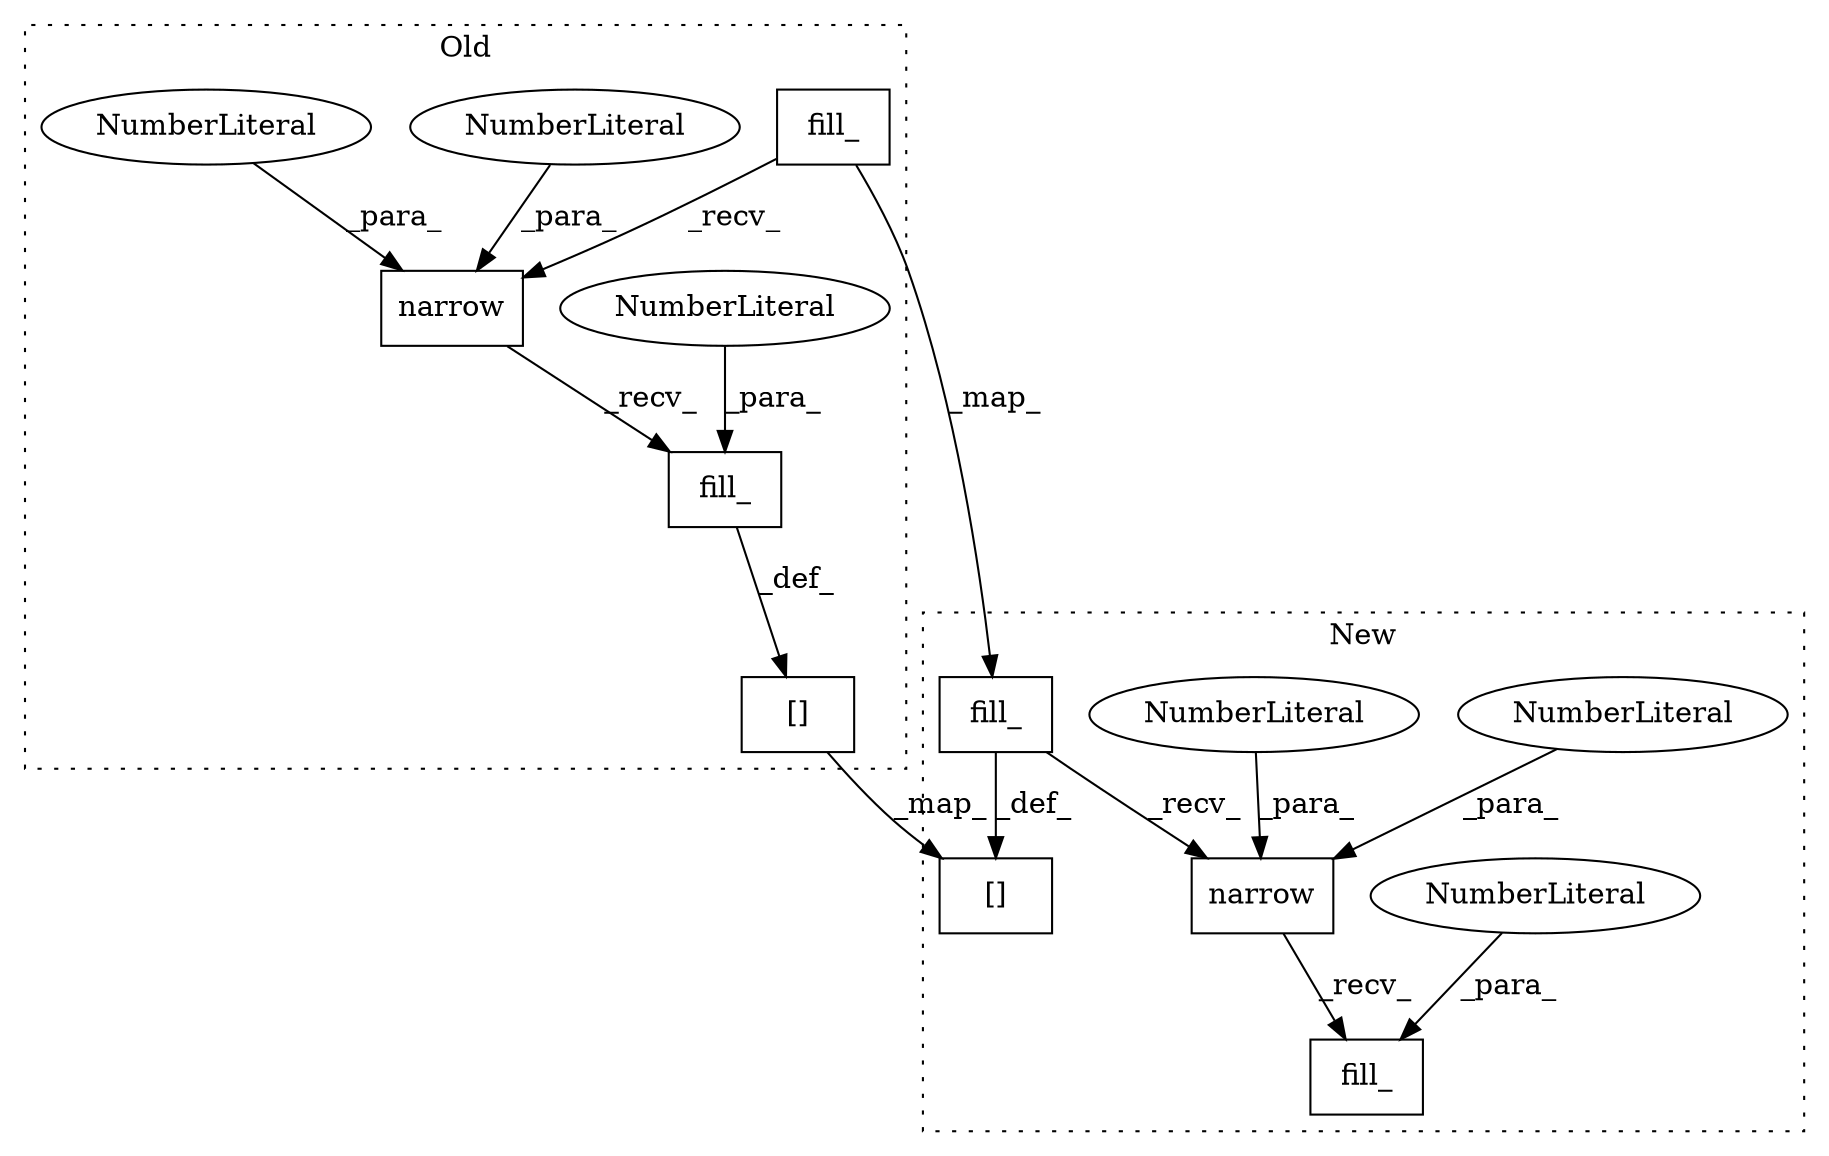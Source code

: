 digraph G {
subgraph cluster0 {
1 [label="fill_" a="32" s="7752,7759" l="6,1" shape="box"];
3 [label="NumberLiteral" a="34" s="7758" l="1" shape="ellipse"];
8 [label="narrow" a="32" s="7738,7750" l="7,1" shape="box"];
9 [label="NumberLiteral" a="34" s="7745" l="1" shape="ellipse"];
10 [label="NumberLiteral" a="34" s="7749" l="1" shape="ellipse"];
11 [label="fill_" a="32" s="7729,7736" l="6,1" shape="box"];
14 [label="[]" a="2" s="7768,7796" l="21,1" shape="box"];
label = "Old";
style="dotted";
}
subgraph cluster1 {
2 [label="fill_" a="32" s="7777,7784" l="6,1" shape="box"];
4 [label="NumberLiteral" a="34" s="7783" l="1" shape="ellipse"];
5 [label="narrow" a="32" s="7763,7775" l="7,1" shape="box"];
6 [label="NumberLiteral" a="34" s="7770" l="1" shape="ellipse"];
7 [label="NumberLiteral" a="34" s="7774" l="1" shape="ellipse"];
12 [label="fill_" a="32" s="7745,7752" l="6,1" shape="box"];
13 [label="[]" a="2" s="7793,7821" l="21,1" shape="box"];
label = "New";
style="dotted";
}
1 -> 14 [label="_def_"];
3 -> 1 [label="_para_"];
4 -> 2 [label="_para_"];
5 -> 2 [label="_recv_"];
6 -> 5 [label="_para_"];
7 -> 5 [label="_para_"];
8 -> 1 [label="_recv_"];
9 -> 8 [label="_para_"];
10 -> 8 [label="_para_"];
11 -> 12 [label="_map_"];
11 -> 8 [label="_recv_"];
12 -> 5 [label="_recv_"];
12 -> 13 [label="_def_"];
14 -> 13 [label="_map_"];
}